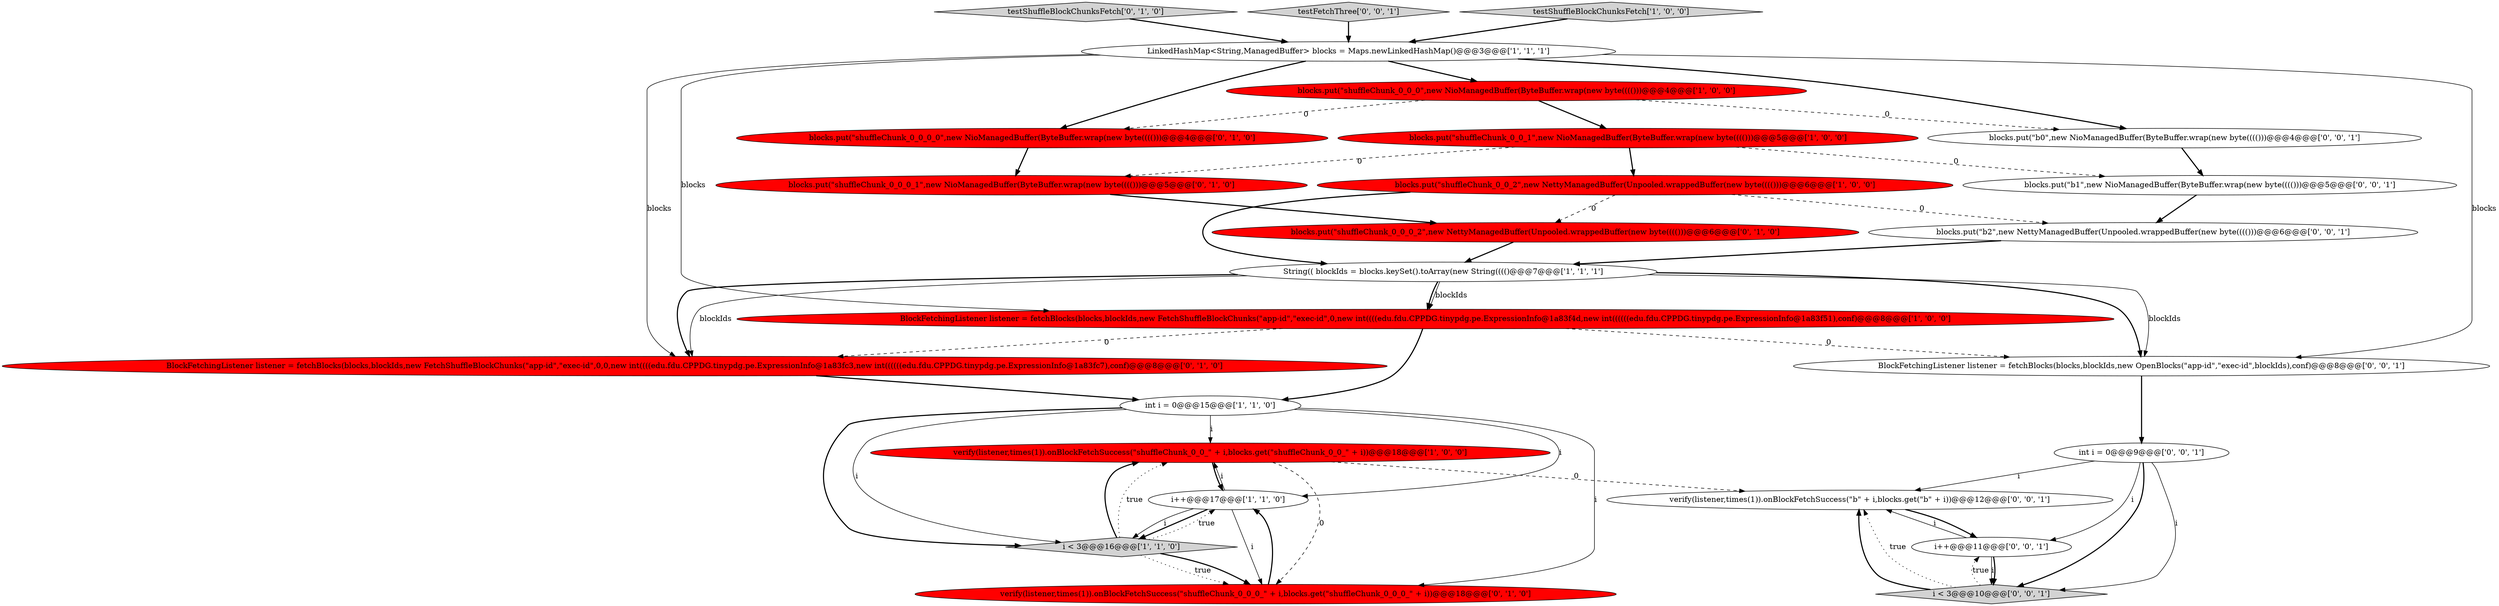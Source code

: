 digraph {
22 [style = filled, label = "blocks.put(\"b1\",new NioManagedBuffer(ByteBuffer.wrap(new byte(((()))@@@5@@@['0', '0', '1']", fillcolor = white, shape = ellipse image = "AAA0AAABBB3BBB"];
3 [style = filled, label = "LinkedHashMap<String,ManagedBuffer> blocks = Maps.newLinkedHashMap()@@@3@@@['1', '1', '1']", fillcolor = white, shape = ellipse image = "AAA0AAABBB1BBB"];
9 [style = filled, label = "int i = 0@@@15@@@['1', '1', '0']", fillcolor = white, shape = ellipse image = "AAA0AAABBB1BBB"];
24 [style = filled, label = "int i = 0@@@9@@@['0', '0', '1']", fillcolor = white, shape = ellipse image = "AAA0AAABBB3BBB"];
0 [style = filled, label = "verify(listener,times(1)).onBlockFetchSuccess(\"shuffleChunk_0_0_\" + i,blocks.get(\"shuffleChunk_0_0_\" + i))@@@18@@@['1', '0', '0']", fillcolor = red, shape = ellipse image = "AAA1AAABBB1BBB"];
23 [style = filled, label = "blocks.put(\"b2\",new NettyManagedBuffer(Unpooled.wrappedBuffer(new byte(((()))@@@6@@@['0', '0', '1']", fillcolor = white, shape = ellipse image = "AAA0AAABBB3BBB"];
4 [style = filled, label = "BlockFetchingListener listener = fetchBlocks(blocks,blockIds,new FetchShuffleBlockChunks(\"app-id\",\"exec-id\",0,new int((((edu.fdu.CPPDG.tinypdg.pe.ExpressionInfo@1a83f4d,new int((((((edu.fdu.CPPDG.tinypdg.pe.ExpressionInfo@1a83f51),conf)@@@8@@@['1', '0', '0']", fillcolor = red, shape = ellipse image = "AAA1AAABBB1BBB"];
6 [style = filled, label = "blocks.put(\"shuffleChunk_0_0_0\",new NioManagedBuffer(ByteBuffer.wrap(new byte(((()))@@@4@@@['1', '0', '0']", fillcolor = red, shape = ellipse image = "AAA1AAABBB1BBB"];
19 [style = filled, label = "verify(listener,times(1)).onBlockFetchSuccess(\"b\" + i,blocks.get(\"b\" + i))@@@12@@@['0', '0', '1']", fillcolor = white, shape = ellipse image = "AAA0AAABBB3BBB"];
21 [style = filled, label = "i++@@@11@@@['0', '0', '1']", fillcolor = white, shape = ellipse image = "AAA0AAABBB3BBB"];
11 [style = filled, label = "testShuffleBlockChunksFetch['0', '1', '0']", fillcolor = lightgray, shape = diamond image = "AAA0AAABBB2BBB"];
1 [style = filled, label = "String(( blockIds = blocks.keySet().toArray(new String(((()@@@7@@@['1', '1', '1']", fillcolor = white, shape = ellipse image = "AAA0AAABBB1BBB"];
17 [style = filled, label = "i < 3@@@10@@@['0', '0', '1']", fillcolor = lightgray, shape = diamond image = "AAA0AAABBB3BBB"];
25 [style = filled, label = "blocks.put(\"b0\",new NioManagedBuffer(ByteBuffer.wrap(new byte(((()))@@@4@@@['0', '0', '1']", fillcolor = white, shape = ellipse image = "AAA0AAABBB3BBB"];
10 [style = filled, label = "i < 3@@@16@@@['1', '1', '0']", fillcolor = lightgray, shape = diamond image = "AAA0AAABBB1BBB"];
20 [style = filled, label = "testFetchThree['0', '0', '1']", fillcolor = lightgray, shape = diamond image = "AAA0AAABBB3BBB"];
2 [style = filled, label = "testShuffleBlockChunksFetch['1', '0', '0']", fillcolor = lightgray, shape = diamond image = "AAA0AAABBB1BBB"];
16 [style = filled, label = "BlockFetchingListener listener = fetchBlocks(blocks,blockIds,new FetchShuffleBlockChunks(\"app-id\",\"exec-id\",0,0,new int((((edu.fdu.CPPDG.tinypdg.pe.ExpressionInfo@1a83fc3,new int((((((edu.fdu.CPPDG.tinypdg.pe.ExpressionInfo@1a83fc7),conf)@@@8@@@['0', '1', '0']", fillcolor = red, shape = ellipse image = "AAA1AAABBB2BBB"];
5 [style = filled, label = "i++@@@17@@@['1', '1', '0']", fillcolor = white, shape = ellipse image = "AAA0AAABBB1BBB"];
13 [style = filled, label = "blocks.put(\"shuffleChunk_0_0_0_0\",new NioManagedBuffer(ByteBuffer.wrap(new byte(((()))@@@4@@@['0', '1', '0']", fillcolor = red, shape = ellipse image = "AAA1AAABBB2BBB"];
14 [style = filled, label = "blocks.put(\"shuffleChunk_0_0_0_1\",new NioManagedBuffer(ByteBuffer.wrap(new byte(((()))@@@5@@@['0', '1', '0']", fillcolor = red, shape = ellipse image = "AAA1AAABBB2BBB"];
15 [style = filled, label = "blocks.put(\"shuffleChunk_0_0_0_2\",new NettyManagedBuffer(Unpooled.wrappedBuffer(new byte(((()))@@@6@@@['0', '1', '0']", fillcolor = red, shape = ellipse image = "AAA1AAABBB2BBB"];
7 [style = filled, label = "blocks.put(\"shuffleChunk_0_0_1\",new NioManagedBuffer(ByteBuffer.wrap(new byte(((()))@@@5@@@['1', '0', '0']", fillcolor = red, shape = ellipse image = "AAA1AAABBB1BBB"];
12 [style = filled, label = "verify(listener,times(1)).onBlockFetchSuccess(\"shuffleChunk_0_0_0_\" + i,blocks.get(\"shuffleChunk_0_0_0_\" + i))@@@18@@@['0', '1', '0']", fillcolor = red, shape = ellipse image = "AAA1AAABBB2BBB"];
18 [style = filled, label = "BlockFetchingListener listener = fetchBlocks(blocks,blockIds,new OpenBlocks(\"app-id\",\"exec-id\",blockIds),conf)@@@8@@@['0', '0', '1']", fillcolor = white, shape = ellipse image = "AAA0AAABBB3BBB"];
8 [style = filled, label = "blocks.put(\"shuffleChunk_0_0_2\",new NettyManagedBuffer(Unpooled.wrappedBuffer(new byte(((()))@@@6@@@['1', '0', '0']", fillcolor = red, shape = ellipse image = "AAA1AAABBB1BBB"];
9->0 [style = solid, label="i"];
4->9 [style = bold, label=""];
5->10 [style = bold, label=""];
4->18 [style = dashed, label="0"];
1->4 [style = bold, label=""];
1->18 [style = solid, label="blockIds"];
18->24 [style = bold, label=""];
21->17 [style = solid, label="i"];
10->12 [style = dotted, label="true"];
24->21 [style = solid, label="i"];
12->5 [style = bold, label=""];
4->16 [style = dashed, label="0"];
25->22 [style = bold, label=""];
3->25 [style = bold, label=""];
9->5 [style = solid, label="i"];
21->19 [style = solid, label="i"];
7->14 [style = dashed, label="0"];
0->19 [style = dashed, label="0"];
2->3 [style = bold, label=""];
8->15 [style = dashed, label="0"];
8->23 [style = dashed, label="0"];
3->6 [style = bold, label=""];
1->18 [style = bold, label=""];
20->3 [style = bold, label=""];
1->4 [style = solid, label="blockIds"];
9->10 [style = bold, label=""];
0->12 [style = dashed, label="0"];
7->8 [style = bold, label=""];
10->5 [style = dotted, label="true"];
22->23 [style = bold, label=""];
3->16 [style = solid, label="blocks"];
17->19 [style = bold, label=""];
9->10 [style = solid, label="i"];
3->18 [style = solid, label="blocks"];
8->1 [style = bold, label=""];
6->13 [style = dashed, label="0"];
6->25 [style = dashed, label="0"];
11->3 [style = bold, label=""];
1->16 [style = bold, label=""];
10->12 [style = bold, label=""];
24->17 [style = solid, label="i"];
24->19 [style = solid, label="i"];
10->0 [style = bold, label=""];
24->17 [style = bold, label=""];
17->19 [style = dotted, label="true"];
5->0 [style = solid, label="i"];
3->13 [style = bold, label=""];
23->1 [style = bold, label=""];
10->0 [style = dotted, label="true"];
14->15 [style = bold, label=""];
6->7 [style = bold, label=""];
17->21 [style = dotted, label="true"];
5->10 [style = solid, label="i"];
13->14 [style = bold, label=""];
21->17 [style = bold, label=""];
5->12 [style = solid, label="i"];
16->9 [style = bold, label=""];
9->12 [style = solid, label="i"];
7->22 [style = dashed, label="0"];
3->4 [style = solid, label="blocks"];
1->16 [style = solid, label="blockIds"];
0->5 [style = bold, label=""];
15->1 [style = bold, label=""];
19->21 [style = bold, label=""];
}
